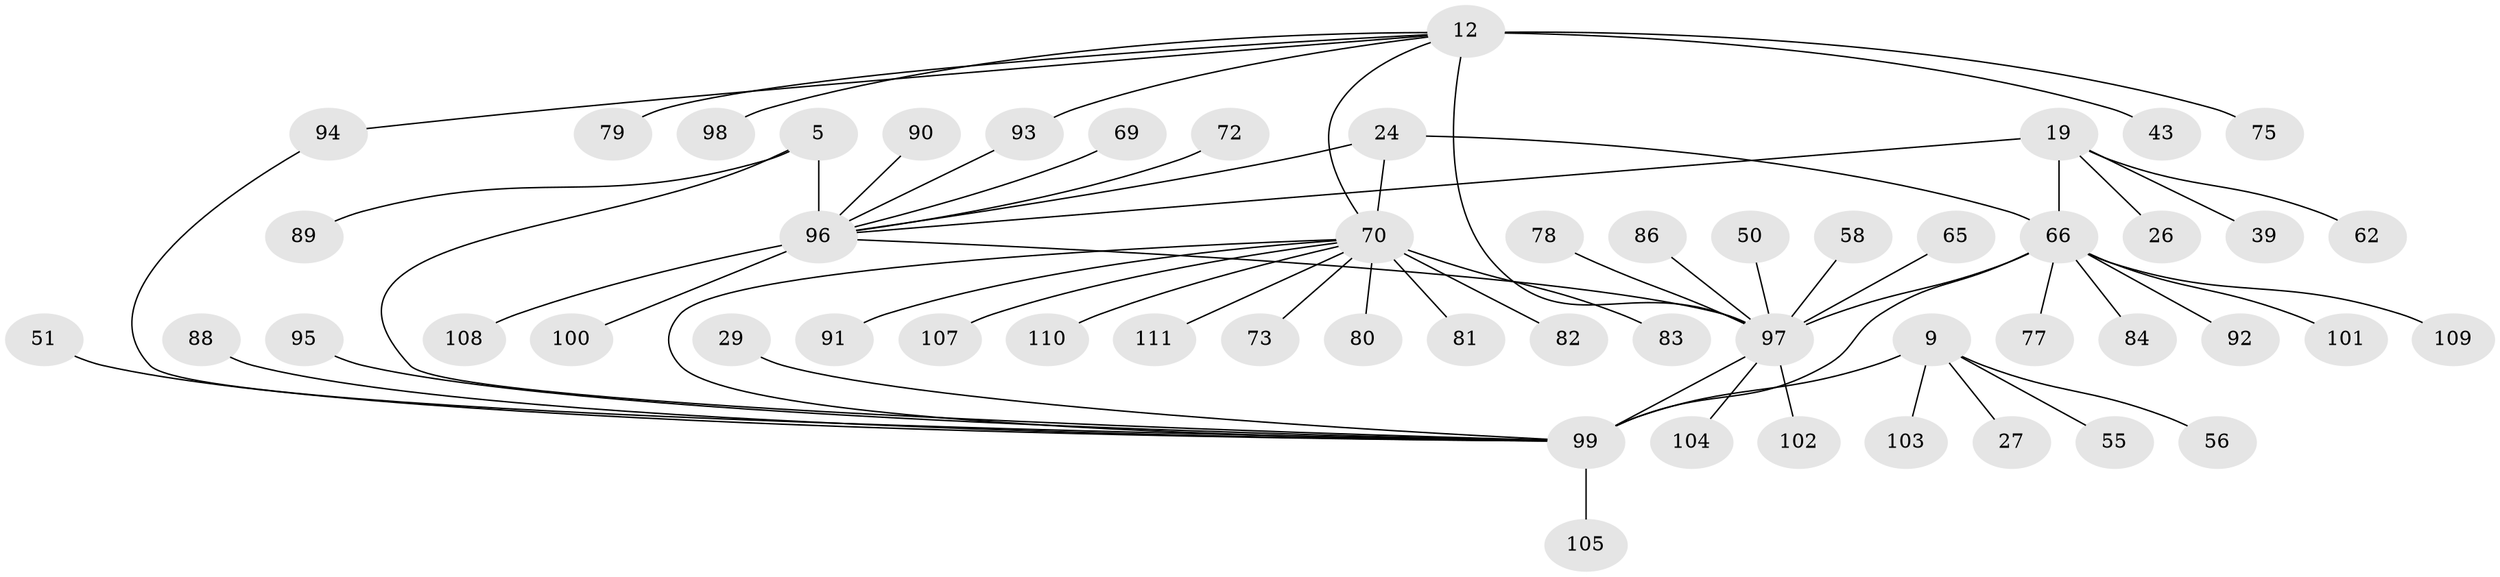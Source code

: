 // original degree distribution, {7: 0.018018018018018018, 12: 0.018018018018018018, 5: 0.036036036036036036, 9: 0.036036036036036036, 6: 0.05405405405405406, 8: 0.02702702702702703, 4: 0.009009009009009009, 10: 0.018018018018018018, 13: 0.009009009009009009, 1: 0.5945945945945946, 2: 0.15315315315315314, 3: 0.02702702702702703}
// Generated by graph-tools (version 1.1) at 2025/55/03/09/25 04:55:52]
// undirected, 55 vertices, 62 edges
graph export_dot {
graph [start="1"]
  node [color=gray90,style=filled];
  5 [super="+4"];
  9 [super="+8"];
  12 [super="+11"];
  19 [super="+18"];
  24 [super="+23"];
  26;
  27;
  29;
  39;
  43;
  50;
  51;
  55;
  56 [super="+33"];
  58;
  62;
  65;
  66 [super="+53+20+44+63"];
  69;
  70 [super="+48+68"];
  72;
  73;
  75;
  77;
  78;
  79;
  80 [super="+67"];
  81;
  82 [super="+76"];
  83;
  84;
  86;
  88;
  89;
  90;
  91;
  92 [super="+74"];
  93;
  94 [super="+37"];
  95;
  96 [super="+32+2+36+57+60"];
  97 [super="+15+31+14+59+41+45"];
  98;
  99 [super="+10"];
  100;
  101;
  102;
  103 [super="+87"];
  104 [super="+85"];
  105;
  107;
  108;
  109 [super="+106"];
  110;
  111;
  5 -- 89;
  5 -- 96 [weight=6];
  5 -- 99;
  9 -- 55;
  9 -- 27;
  9 -- 56;
  9 -- 103;
  9 -- 99 [weight=6];
  12 -- 75;
  12 -- 79;
  12 -- 98;
  12 -- 43;
  12 -- 93;
  12 -- 94;
  12 -- 97 [weight=6];
  12 -- 70 [weight=2];
  19 -- 66 [weight=6];
  19 -- 96;
  19 -- 39;
  19 -- 26;
  19 -- 62;
  24 -- 96;
  24 -- 66;
  24 -- 70 [weight=6];
  29 -- 99;
  50 -- 97;
  51 -- 99;
  58 -- 97;
  65 -- 97;
  66 -- 97;
  66 -- 101;
  66 -- 77;
  66 -- 109;
  66 -- 84;
  66 -- 92;
  66 -- 99;
  69 -- 96;
  70 -- 73;
  70 -- 107;
  70 -- 110;
  70 -- 111;
  70 -- 80;
  70 -- 81;
  70 -- 82;
  70 -- 83;
  70 -- 91;
  70 -- 99;
  72 -- 96;
  78 -- 97;
  86 -- 97;
  88 -- 99;
  90 -- 96;
  93 -- 96;
  94 -- 99;
  95 -- 99;
  96 -- 97;
  96 -- 108;
  96 -- 100;
  97 -- 102;
  97 -- 104;
  97 -- 99 [weight=2];
  99 -- 105;
}
